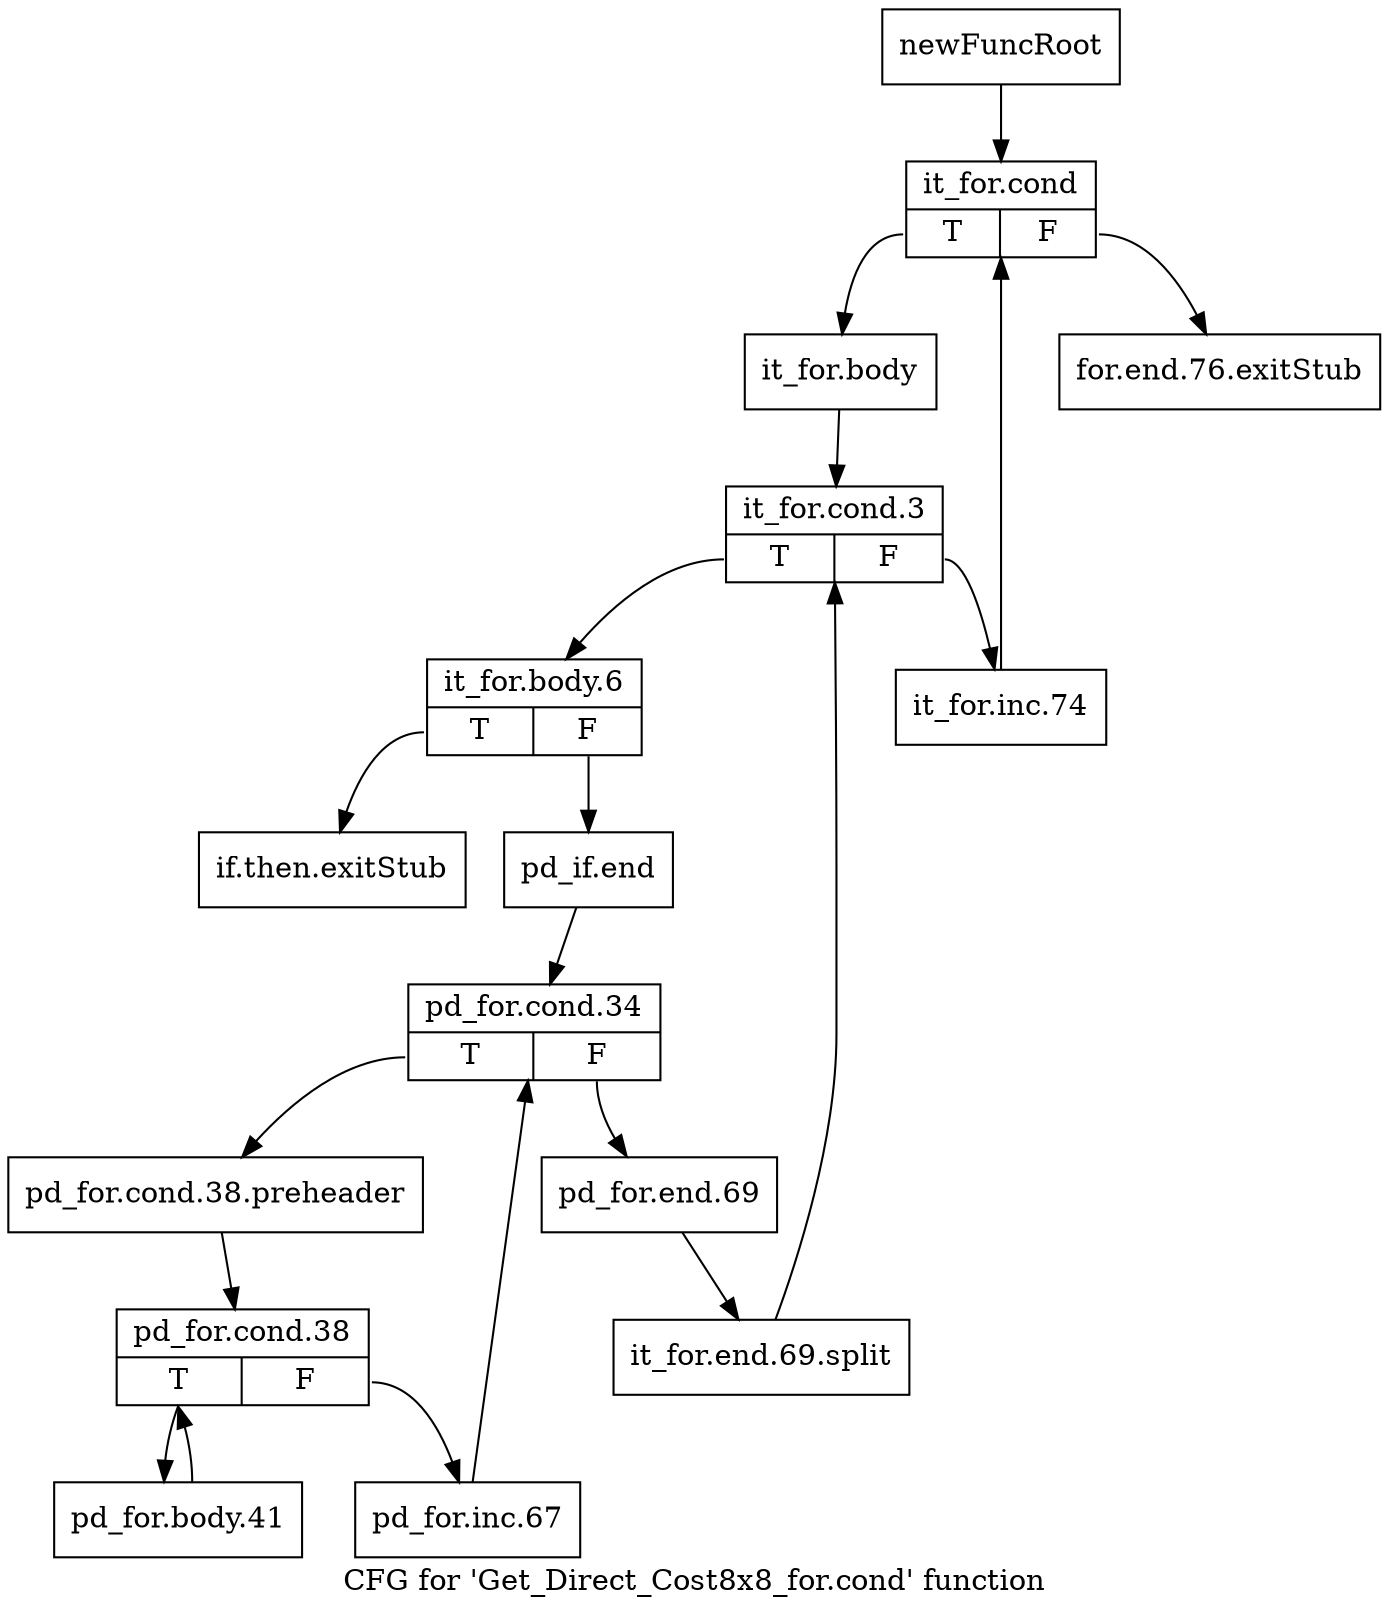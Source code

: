 digraph "CFG for 'Get_Direct_Cost8x8_for.cond' function" {
	label="CFG for 'Get_Direct_Cost8x8_for.cond' function";

	Node0x2a12ea0 [shape=record,label="{newFuncRoot}"];
	Node0x2a12ea0 -> Node0x2a12f90;
	Node0x2a12ef0 [shape=record,label="{for.end.76.exitStub}"];
	Node0x2a12f40 [shape=record,label="{if.then.exitStub}"];
	Node0x2a12f90 [shape=record,label="{it_for.cond|{<s0>T|<s1>F}}"];
	Node0x2a12f90:s0 -> Node0x2a12fe0;
	Node0x2a12f90:s1 -> Node0x2a12ef0;
	Node0x2a12fe0 [shape=record,label="{it_for.body}"];
	Node0x2a12fe0 -> Node0x2a13030;
	Node0x2a13030 [shape=record,label="{it_for.cond.3|{<s0>T|<s1>F}}"];
	Node0x2a13030:s0 -> Node0x2a130d0;
	Node0x2a13030:s1 -> Node0x2a13080;
	Node0x2a13080 [shape=record,label="{it_for.inc.74}"];
	Node0x2a13080 -> Node0x2a12f90;
	Node0x2a130d0 [shape=record,label="{it_for.body.6|{<s0>T|<s1>F}}"];
	Node0x2a130d0:s0 -> Node0x2a12f40;
	Node0x2a130d0:s1 -> Node0x2a13120;
	Node0x2a13120 [shape=record,label="{pd_if.end}"];
	Node0x2a13120 -> Node0x2a13170;
	Node0x2a13170 [shape=record,label="{pd_for.cond.34|{<s0>T|<s1>F}}"];
	Node0x2a13170:s0 -> Node0x2a13210;
	Node0x2a13170:s1 -> Node0x2a131c0;
	Node0x2a131c0 [shape=record,label="{pd_for.end.69}"];
	Node0x2a131c0 -> Node0x38d7630;
	Node0x38d7630 [shape=record,label="{it_for.end.69.split}"];
	Node0x38d7630 -> Node0x2a13030;
	Node0x2a13210 [shape=record,label="{pd_for.cond.38.preheader}"];
	Node0x2a13210 -> Node0x2a13260;
	Node0x2a13260 [shape=record,label="{pd_for.cond.38|{<s0>T|<s1>F}}"];
	Node0x2a13260:s0 -> Node0x2a13300;
	Node0x2a13260:s1 -> Node0x2a132b0;
	Node0x2a132b0 [shape=record,label="{pd_for.inc.67}"];
	Node0x2a132b0 -> Node0x2a13170;
	Node0x2a13300 [shape=record,label="{pd_for.body.41}"];
	Node0x2a13300 -> Node0x2a13260;
}
